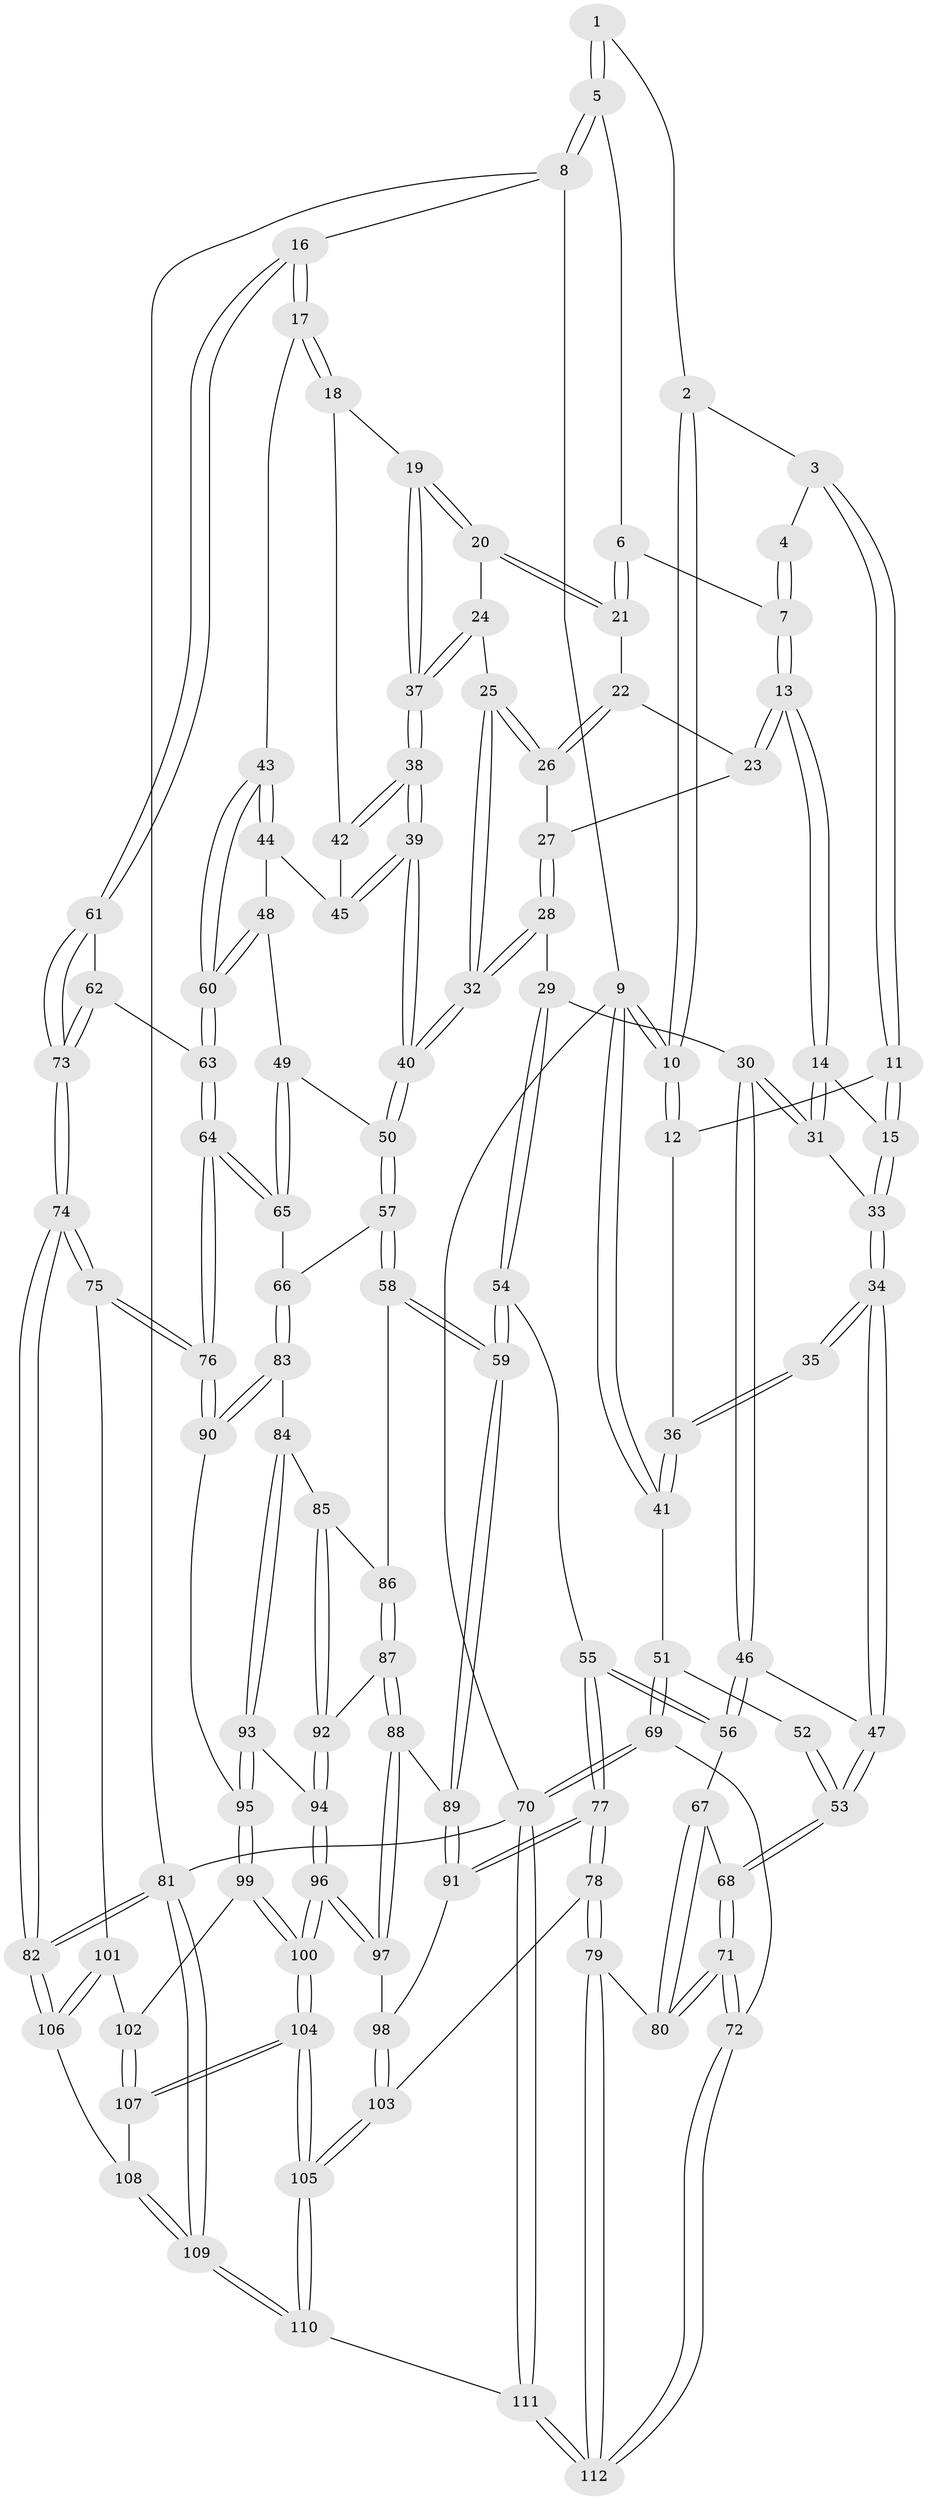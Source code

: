 // Generated by graph-tools (version 1.1) at 2025/51/03/09/25 03:51:07]
// undirected, 112 vertices, 277 edges
graph export_dot {
graph [start="1"]
  node [color=gray90,style=filled];
  1 [pos="+0.6931526487158999+0"];
  2 [pos="+0.26831327519729453+0"];
  3 [pos="+0.31212046496550977+0.04581214958154825"];
  4 [pos="+0.4596921025772463+0.05844294326003123"];
  5 [pos="+0.8191829049476824+0"];
  6 [pos="+0.8064046946426949+0"];
  7 [pos="+0.48277440192661486+0.1649120941915081"];
  8 [pos="+1+0"];
  9 [pos="+0+0"];
  10 [pos="+0+0"];
  11 [pos="+0.2875662672674406+0.155806940232055"];
  12 [pos="+0.16983553954516253+0.17907312795515018"];
  13 [pos="+0.4706773776804229+0.1963125819803092"];
  14 [pos="+0.4359741838103663+0.21166933201595384"];
  15 [pos="+0.30171609930357474+0.1699578015838508"];
  16 [pos="+1+0.33209354973877453"];
  17 [pos="+1+0.37964502616020585"];
  18 [pos="+0.8798711288427047+0.3266943274288446"];
  19 [pos="+0.8596966946506645+0.3061399213909143"];
  20 [pos="+0.7784808431990327+0.19963784132670961"];
  21 [pos="+0.7888164416555805+0"];
  22 [pos="+0.6125543258517323+0.17229384492250477"];
  23 [pos="+0.48235871277579195+0.20079726895213248"];
  24 [pos="+0.7690561222496024+0.20954404789310516"];
  25 [pos="+0.6285085182908516+0.2788052908108025"];
  26 [pos="+0.6029137995898488+0.25249579109886716"];
  27 [pos="+0.5343382496496915+0.24143617467945427"];
  28 [pos="+0.5522798371698547+0.4200581457140125"];
  29 [pos="+0.4951834825416477+0.42033041764082585"];
  30 [pos="+0.4704515427277616+0.40933477701941645"];
  31 [pos="+0.4434433687376853+0.3636225224091095"];
  32 [pos="+0.5986530253128486+0.42907810452846296"];
  33 [pos="+0.2995164336321809+0.33130414626786203"];
  34 [pos="+0.2148397021287555+0.4352880767149459"];
  35 [pos="+0.1270398665504918+0.38603332040958444"];
  36 [pos="+0.11969800403056595+0.26808063059577314"];
  37 [pos="+0.7030306562682699+0.3903262395468535"];
  38 [pos="+0.6867821632452021+0.4203326293008208"];
  39 [pos="+0.6612602066454292+0.4420995696049055"];
  40 [pos="+0.6403290352272996+0.45869966860431677"];
  41 [pos="+0+0.17448377436710016"];
  42 [pos="+0.8132925807974486+0.3965919119365348"];
  43 [pos="+0.9132681333200056+0.5038586063339164"];
  44 [pos="+0.8260963470341929+0.44803882499233766"];
  45 [pos="+0.8252002631869904+0.4458930529505979"];
  46 [pos="+0.2681235429261542+0.5099594676758628"];
  47 [pos="+0.2424312104751412+0.4852280762975468"];
  48 [pos="+0.7422824625153815+0.5142320096550215"];
  49 [pos="+0.7354324311965411+0.5153252142805802"];
  50 [pos="+0.6416119219446073+0.4623424557439499"];
  51 [pos="+0+0.4068103387763396"];
  52 [pos="+0.08724099990350823+0.4038524771411204"];
  53 [pos="+0.03096931616598872+0.6201571426106285"];
  54 [pos="+0.4406592049935728+0.6124553486778133"];
  55 [pos="+0.3283913266174118+0.5801267529440511"];
  56 [pos="+0.2739864775107379+0.5307879594972543"];
  57 [pos="+0.6085793390405624+0.5886616967765882"];
  58 [pos="+0.6064152939907779+0.5921719403380572"];
  59 [pos="+0.44690442908593786+0.6197415510679475"];
  60 [pos="+0.9034536200570403+0.5231236266201857"];
  61 [pos="+1+0.4169367778733836"];
  62 [pos="+0.9663638421162958+0.5888407535856361"];
  63 [pos="+0.9011402515634017+0.5784139435580656"];
  64 [pos="+0.8603837345812362+0.6957100631261639"];
  65 [pos="+0.7807767372734462+0.6272174938294299"];
  66 [pos="+0.71414462261076+0.6345508784006946"];
  67 [pos="+0.24142873923574573+0.5848610506149933"];
  68 [pos="+0+0.6708942204204462"];
  69 [pos="+0+0.7836989333749917"];
  70 [pos="+0+1"];
  71 [pos="+0+0.7631913250148544"];
  72 [pos="+0+0.7725619607843232"];
  73 [pos="+1+0.7086120948528412"];
  74 [pos="+1+0.889180399884479"];
  75 [pos="+0.8610682719063184+0.6987069664425796"];
  76 [pos="+0.860921137981594+0.6985069261979111"];
  77 [pos="+0.31206733155032695+0.7994920020342715"];
  78 [pos="+0.28174515513703496+0.8432865618156156"];
  79 [pos="+0.27649301366579404+0.8477596603285498"];
  80 [pos="+0.17741505489898754+0.7950069914190843"];
  81 [pos="+1+1"];
  82 [pos="+1+0.9929412771273608"];
  83 [pos="+0.6911327800911329+0.6873616369726595"];
  84 [pos="+0.6626689738357848+0.6934912695110781"];
  85 [pos="+0.6403359378436577+0.6760450082005376"];
  86 [pos="+0.6074775642804812+0.6108289819942483"];
  87 [pos="+0.5552982274131029+0.6987309477454883"];
  88 [pos="+0.5162493874138568+0.7205238421852082"];
  89 [pos="+0.44993499471100423+0.663674721703656"];
  90 [pos="+0.77871889319833+0.718619638198524"];
  91 [pos="+0.39205628222254196+0.7417724234090036"];
  92 [pos="+0.6023140644537339+0.7291403484573515"];
  93 [pos="+0.664861166858278+0.7143699305961186"];
  94 [pos="+0.6064151828706206+0.7544931502630586"];
  95 [pos="+0.6897598343503851+0.7772595053056911"];
  96 [pos="+0.6007698845864199+0.8140436323808035"];
  97 [pos="+0.5224674161799455+0.7798820170890258"];
  98 [pos="+0.508856380390411+0.7881739350204469"];
  99 [pos="+0.6766951048420056+0.8053039716011398"];
  100 [pos="+0.6224144921577056+0.8379497495340779"];
  101 [pos="+0.8284495799786221+0.786400660285531"];
  102 [pos="+0.7591116569428095+0.8394274568724084"];
  103 [pos="+0.4760697792476025+0.8297517587951521"];
  104 [pos="+0.6055741967733244+1"];
  105 [pos="+0.579851490378616+1"];
  106 [pos="+0.8502784189909549+0.8749122383041638"];
  107 [pos="+0.7606948280244682+0.8915990146067073"];
  108 [pos="+0.8190300686770575+0.9108318328665268"];
  109 [pos="+0.9078404064849628+1"];
  110 [pos="+0.5614163664921891+1"];
  111 [pos="+0.3621370673788035+1"];
  112 [pos="+0.3452371487943994+1"];
  1 -- 2;
  1 -- 5;
  1 -- 5;
  2 -- 3;
  2 -- 10;
  2 -- 10;
  3 -- 4;
  3 -- 11;
  3 -- 11;
  4 -- 7;
  4 -- 7;
  5 -- 6;
  5 -- 8;
  5 -- 8;
  6 -- 7;
  6 -- 21;
  6 -- 21;
  7 -- 13;
  7 -- 13;
  8 -- 9;
  8 -- 16;
  8 -- 81;
  9 -- 10;
  9 -- 10;
  9 -- 41;
  9 -- 41;
  9 -- 70;
  10 -- 12;
  10 -- 12;
  11 -- 12;
  11 -- 15;
  11 -- 15;
  12 -- 36;
  13 -- 14;
  13 -- 14;
  13 -- 23;
  13 -- 23;
  14 -- 15;
  14 -- 31;
  14 -- 31;
  15 -- 33;
  15 -- 33;
  16 -- 17;
  16 -- 17;
  16 -- 61;
  16 -- 61;
  17 -- 18;
  17 -- 18;
  17 -- 43;
  18 -- 19;
  18 -- 42;
  19 -- 20;
  19 -- 20;
  19 -- 37;
  19 -- 37;
  20 -- 21;
  20 -- 21;
  20 -- 24;
  21 -- 22;
  22 -- 23;
  22 -- 26;
  22 -- 26;
  23 -- 27;
  24 -- 25;
  24 -- 37;
  24 -- 37;
  25 -- 26;
  25 -- 26;
  25 -- 32;
  25 -- 32;
  26 -- 27;
  27 -- 28;
  27 -- 28;
  28 -- 29;
  28 -- 32;
  28 -- 32;
  29 -- 30;
  29 -- 54;
  29 -- 54;
  30 -- 31;
  30 -- 31;
  30 -- 46;
  30 -- 46;
  31 -- 33;
  32 -- 40;
  32 -- 40;
  33 -- 34;
  33 -- 34;
  34 -- 35;
  34 -- 35;
  34 -- 47;
  34 -- 47;
  35 -- 36;
  35 -- 36;
  36 -- 41;
  36 -- 41;
  37 -- 38;
  37 -- 38;
  38 -- 39;
  38 -- 39;
  38 -- 42;
  38 -- 42;
  39 -- 40;
  39 -- 40;
  39 -- 45;
  39 -- 45;
  40 -- 50;
  40 -- 50;
  41 -- 51;
  42 -- 45;
  43 -- 44;
  43 -- 44;
  43 -- 60;
  43 -- 60;
  44 -- 45;
  44 -- 48;
  46 -- 47;
  46 -- 56;
  46 -- 56;
  47 -- 53;
  47 -- 53;
  48 -- 49;
  48 -- 60;
  48 -- 60;
  49 -- 50;
  49 -- 65;
  49 -- 65;
  50 -- 57;
  50 -- 57;
  51 -- 52;
  51 -- 69;
  51 -- 69;
  52 -- 53;
  52 -- 53;
  53 -- 68;
  53 -- 68;
  54 -- 55;
  54 -- 59;
  54 -- 59;
  55 -- 56;
  55 -- 56;
  55 -- 77;
  55 -- 77;
  56 -- 67;
  57 -- 58;
  57 -- 58;
  57 -- 66;
  58 -- 59;
  58 -- 59;
  58 -- 86;
  59 -- 89;
  59 -- 89;
  60 -- 63;
  60 -- 63;
  61 -- 62;
  61 -- 73;
  61 -- 73;
  62 -- 63;
  62 -- 73;
  62 -- 73;
  63 -- 64;
  63 -- 64;
  64 -- 65;
  64 -- 65;
  64 -- 76;
  64 -- 76;
  65 -- 66;
  66 -- 83;
  66 -- 83;
  67 -- 68;
  67 -- 80;
  67 -- 80;
  68 -- 71;
  68 -- 71;
  69 -- 70;
  69 -- 70;
  69 -- 72;
  70 -- 111;
  70 -- 111;
  70 -- 81;
  71 -- 72;
  71 -- 72;
  71 -- 80;
  71 -- 80;
  72 -- 112;
  72 -- 112;
  73 -- 74;
  73 -- 74;
  74 -- 75;
  74 -- 75;
  74 -- 82;
  74 -- 82;
  75 -- 76;
  75 -- 76;
  75 -- 101;
  76 -- 90;
  76 -- 90;
  77 -- 78;
  77 -- 78;
  77 -- 91;
  77 -- 91;
  78 -- 79;
  78 -- 79;
  78 -- 103;
  79 -- 80;
  79 -- 112;
  79 -- 112;
  81 -- 82;
  81 -- 82;
  81 -- 109;
  81 -- 109;
  82 -- 106;
  82 -- 106;
  83 -- 84;
  83 -- 90;
  83 -- 90;
  84 -- 85;
  84 -- 93;
  84 -- 93;
  85 -- 86;
  85 -- 92;
  85 -- 92;
  86 -- 87;
  86 -- 87;
  87 -- 88;
  87 -- 88;
  87 -- 92;
  88 -- 89;
  88 -- 97;
  88 -- 97;
  89 -- 91;
  89 -- 91;
  90 -- 95;
  91 -- 98;
  92 -- 94;
  92 -- 94;
  93 -- 94;
  93 -- 95;
  93 -- 95;
  94 -- 96;
  94 -- 96;
  95 -- 99;
  95 -- 99;
  96 -- 97;
  96 -- 97;
  96 -- 100;
  96 -- 100;
  97 -- 98;
  98 -- 103;
  98 -- 103;
  99 -- 100;
  99 -- 100;
  99 -- 102;
  100 -- 104;
  100 -- 104;
  101 -- 102;
  101 -- 106;
  101 -- 106;
  102 -- 107;
  102 -- 107;
  103 -- 105;
  103 -- 105;
  104 -- 105;
  104 -- 105;
  104 -- 107;
  104 -- 107;
  105 -- 110;
  105 -- 110;
  106 -- 108;
  107 -- 108;
  108 -- 109;
  108 -- 109;
  109 -- 110;
  109 -- 110;
  110 -- 111;
  111 -- 112;
  111 -- 112;
}
